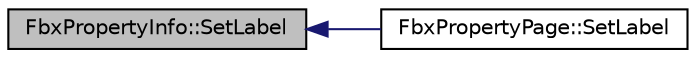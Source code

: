 digraph "FbxPropertyInfo::SetLabel"
{
  edge [fontname="Helvetica",fontsize="10",labelfontname="Helvetica",labelfontsize="10"];
  node [fontname="Helvetica",fontsize="10",shape=record];
  rankdir="LR";
  Node83 [label="FbxPropertyInfo::SetLabel",height=0.2,width=0.4,color="black", fillcolor="grey75", style="filled", fontcolor="black"];
  Node83 -> Node84 [dir="back",color="midnightblue",fontsize="10",style="solid",fontname="Helvetica"];
  Node84 [label="FbxPropertyPage::SetLabel",height=0.2,width=0.4,color="black", fillcolor="white", style="filled",URL="$class_fbx_property_page.html#a275529ba7d07a27932856d8e5eb1e936"];
}
